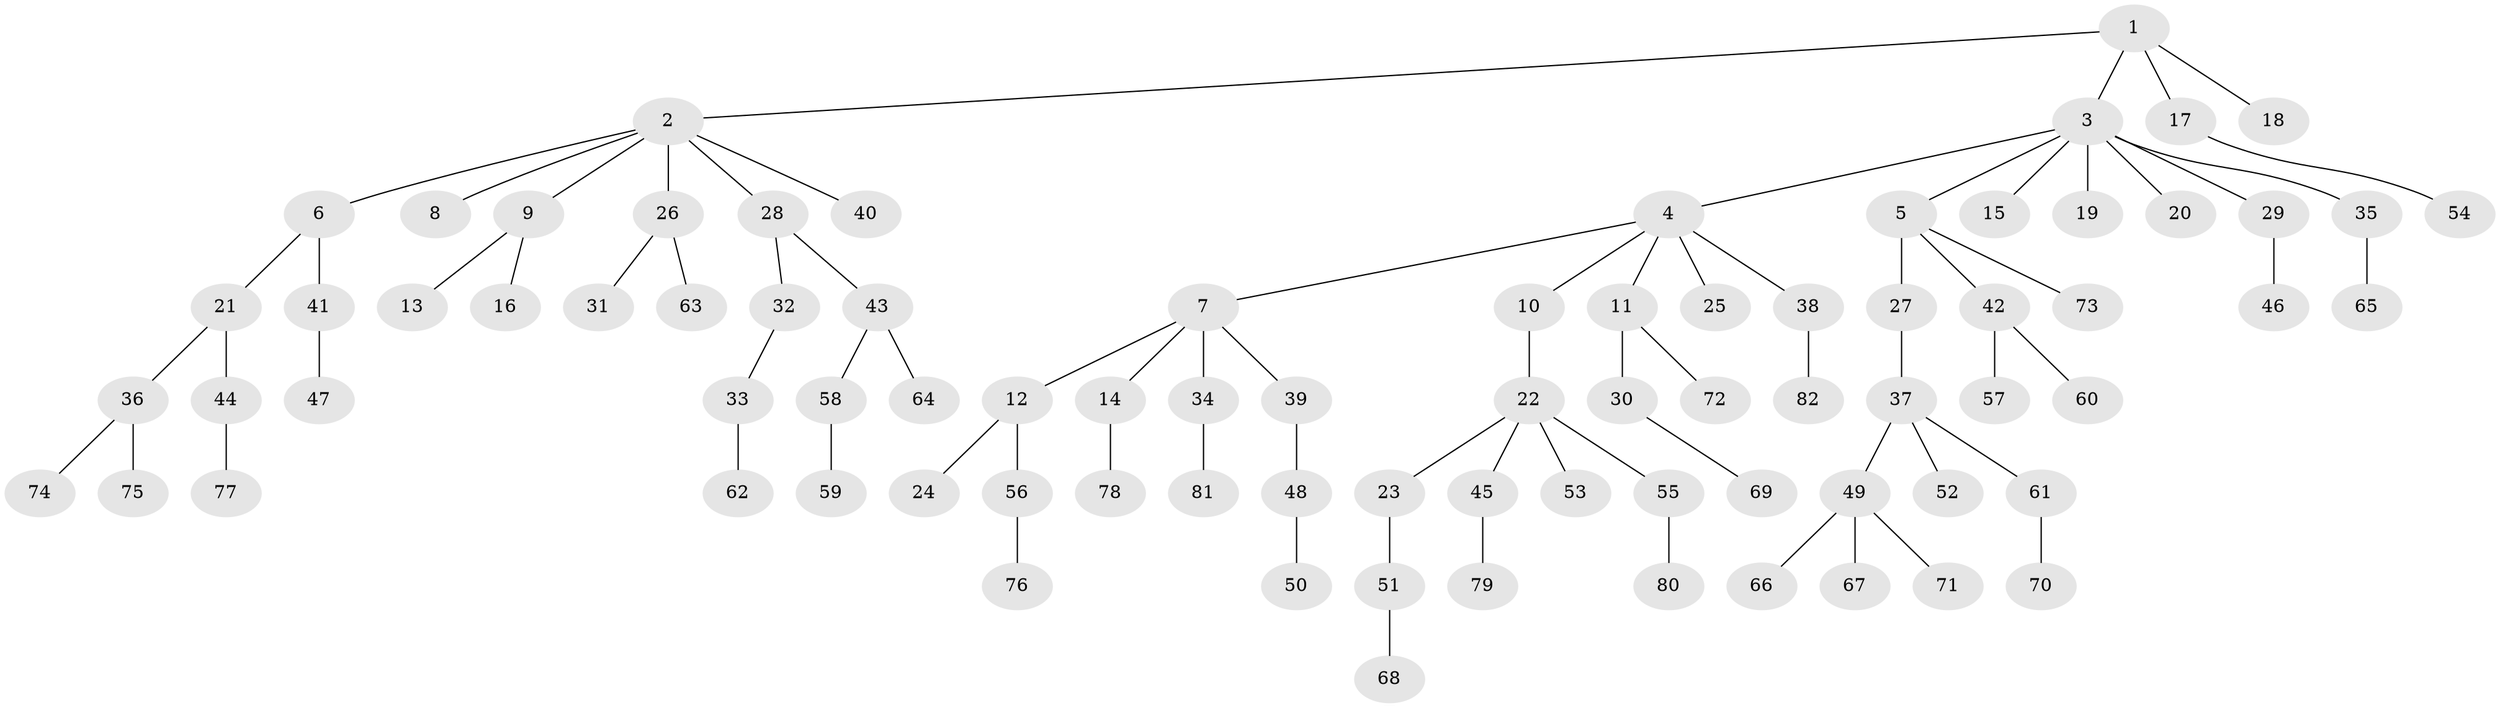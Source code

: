 // Generated by graph-tools (version 1.1) at 2025/50/03/09/25 03:50:21]
// undirected, 82 vertices, 81 edges
graph export_dot {
graph [start="1"]
  node [color=gray90,style=filled];
  1;
  2;
  3;
  4;
  5;
  6;
  7;
  8;
  9;
  10;
  11;
  12;
  13;
  14;
  15;
  16;
  17;
  18;
  19;
  20;
  21;
  22;
  23;
  24;
  25;
  26;
  27;
  28;
  29;
  30;
  31;
  32;
  33;
  34;
  35;
  36;
  37;
  38;
  39;
  40;
  41;
  42;
  43;
  44;
  45;
  46;
  47;
  48;
  49;
  50;
  51;
  52;
  53;
  54;
  55;
  56;
  57;
  58;
  59;
  60;
  61;
  62;
  63;
  64;
  65;
  66;
  67;
  68;
  69;
  70;
  71;
  72;
  73;
  74;
  75;
  76;
  77;
  78;
  79;
  80;
  81;
  82;
  1 -- 2;
  1 -- 3;
  1 -- 17;
  1 -- 18;
  2 -- 6;
  2 -- 8;
  2 -- 9;
  2 -- 26;
  2 -- 28;
  2 -- 40;
  3 -- 4;
  3 -- 5;
  3 -- 15;
  3 -- 19;
  3 -- 20;
  3 -- 29;
  3 -- 35;
  4 -- 7;
  4 -- 10;
  4 -- 11;
  4 -- 25;
  4 -- 38;
  5 -- 27;
  5 -- 42;
  5 -- 73;
  6 -- 21;
  6 -- 41;
  7 -- 12;
  7 -- 14;
  7 -- 34;
  7 -- 39;
  9 -- 13;
  9 -- 16;
  10 -- 22;
  11 -- 30;
  11 -- 72;
  12 -- 24;
  12 -- 56;
  14 -- 78;
  17 -- 54;
  21 -- 36;
  21 -- 44;
  22 -- 23;
  22 -- 45;
  22 -- 53;
  22 -- 55;
  23 -- 51;
  26 -- 31;
  26 -- 63;
  27 -- 37;
  28 -- 32;
  28 -- 43;
  29 -- 46;
  30 -- 69;
  32 -- 33;
  33 -- 62;
  34 -- 81;
  35 -- 65;
  36 -- 74;
  36 -- 75;
  37 -- 49;
  37 -- 52;
  37 -- 61;
  38 -- 82;
  39 -- 48;
  41 -- 47;
  42 -- 57;
  42 -- 60;
  43 -- 58;
  43 -- 64;
  44 -- 77;
  45 -- 79;
  48 -- 50;
  49 -- 66;
  49 -- 67;
  49 -- 71;
  51 -- 68;
  55 -- 80;
  56 -- 76;
  58 -- 59;
  61 -- 70;
}
